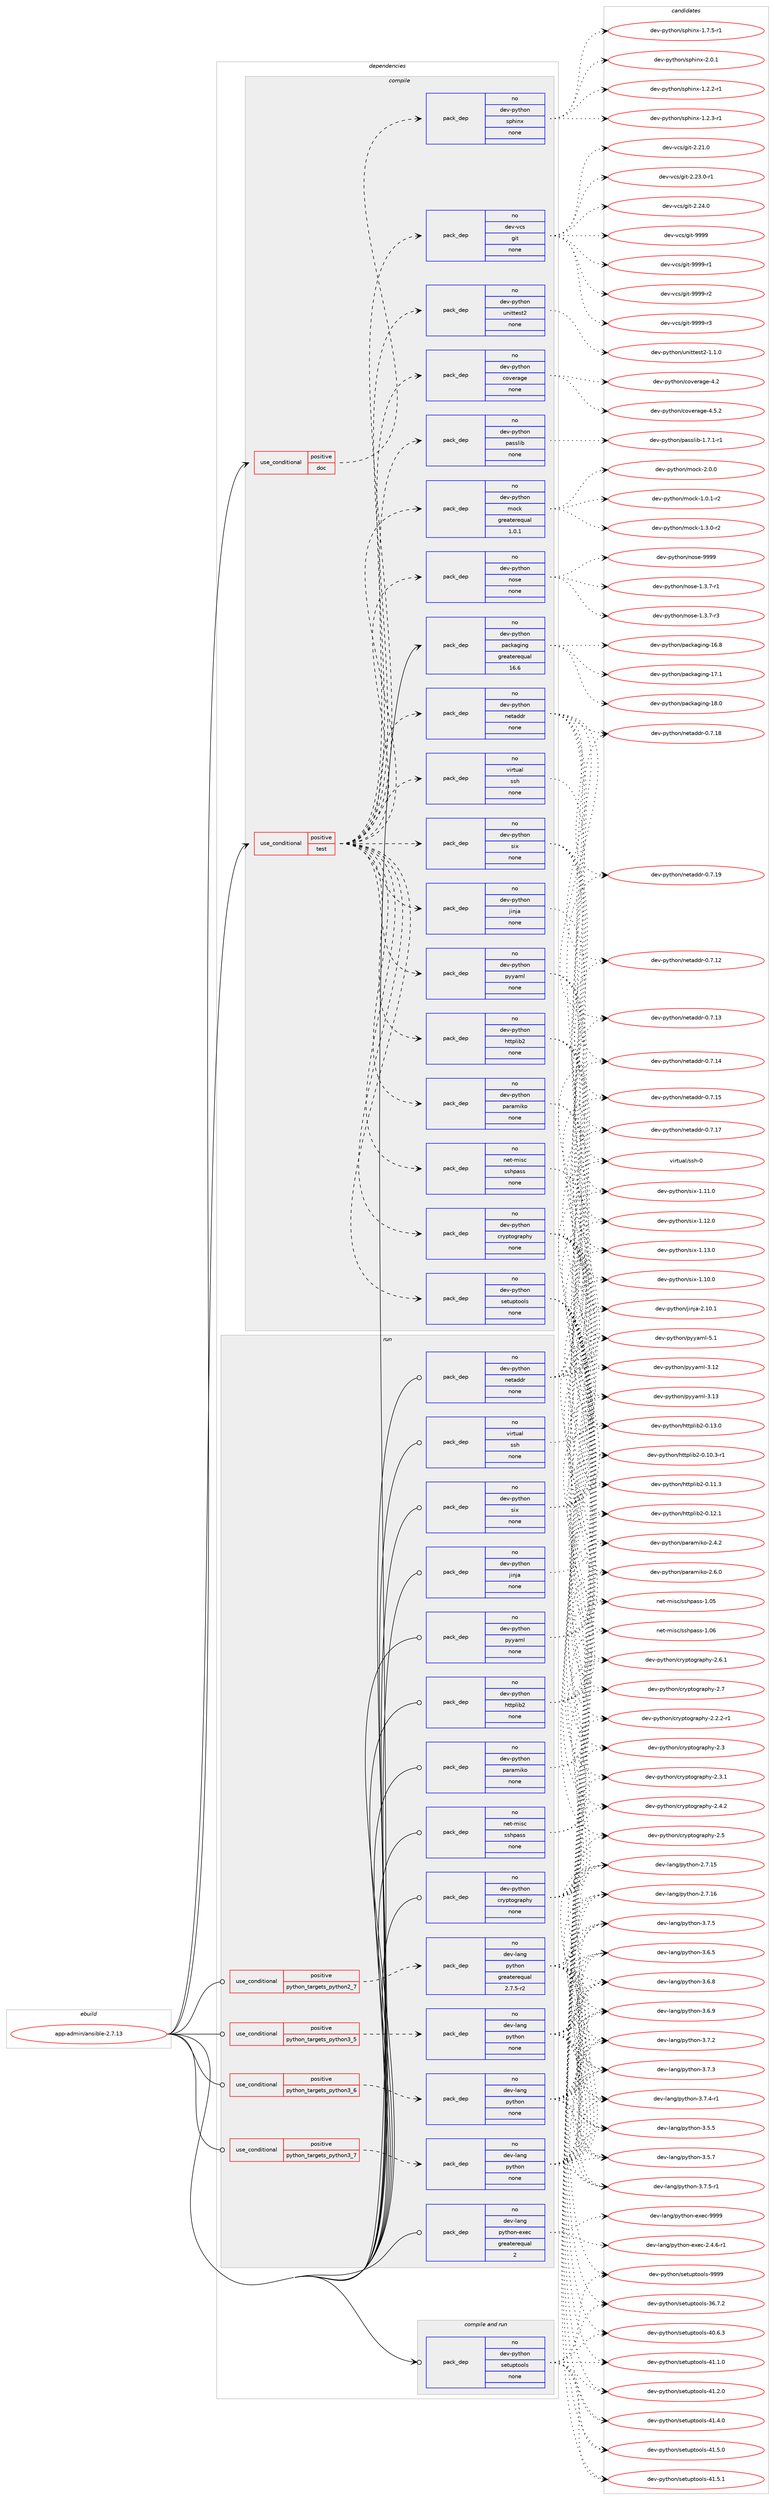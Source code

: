 digraph prolog {

# *************
# Graph options
# *************

newrank=true;
concentrate=true;
compound=true;
graph [rankdir=LR,fontname=Helvetica,fontsize=10,ranksep=1.5];#, ranksep=2.5, nodesep=0.2];
edge  [arrowhead=vee];
node  [fontname=Helvetica,fontsize=10];

# **********
# The ebuild
# **********

subgraph cluster_leftcol {
color=gray;
rank=same;
label=<<i>ebuild</i>>;
id [label="app-admin/ansible-2.7.13", color=red, width=4, href="../app-admin/ansible-2.7.13.svg"];
}

# ****************
# The dependencies
# ****************

subgraph cluster_midcol {
color=gray;
label=<<i>dependencies</i>>;
subgraph cluster_compile {
fillcolor="#eeeeee";
style=filled;
label=<<i>compile</i>>;
subgraph cond110645 {
dependency465173 [label=<<TABLE BORDER="0" CELLBORDER="1" CELLSPACING="0" CELLPADDING="4"><TR><TD ROWSPAN="3" CELLPADDING="10">use_conditional</TD></TR><TR><TD>positive</TD></TR><TR><TD>doc</TD></TR></TABLE>>, shape=none, color=red];
subgraph pack346070 {
dependency465174 [label=<<TABLE BORDER="0" CELLBORDER="1" CELLSPACING="0" CELLPADDING="4" WIDTH="220"><TR><TD ROWSPAN="6" CELLPADDING="30">pack_dep</TD></TR><TR><TD WIDTH="110">no</TD></TR><TR><TD>dev-python</TD></TR><TR><TD>sphinx</TD></TR><TR><TD>none</TD></TR><TR><TD></TD></TR></TABLE>>, shape=none, color=blue];
}
dependency465173:e -> dependency465174:w [weight=20,style="dashed",arrowhead="vee"];
}
id:e -> dependency465173:w [weight=20,style="solid",arrowhead="vee"];
subgraph cond110646 {
dependency465175 [label=<<TABLE BORDER="0" CELLBORDER="1" CELLSPACING="0" CELLPADDING="4"><TR><TD ROWSPAN="3" CELLPADDING="10">use_conditional</TD></TR><TR><TD>positive</TD></TR><TR><TD>test</TD></TR></TABLE>>, shape=none, color=red];
subgraph pack346071 {
dependency465176 [label=<<TABLE BORDER="0" CELLBORDER="1" CELLSPACING="0" CELLPADDING="4" WIDTH="220"><TR><TD ROWSPAN="6" CELLPADDING="30">pack_dep</TD></TR><TR><TD WIDTH="110">no</TD></TR><TR><TD>dev-python</TD></TR><TR><TD>paramiko</TD></TR><TR><TD>none</TD></TR><TR><TD></TD></TR></TABLE>>, shape=none, color=blue];
}
dependency465175:e -> dependency465176:w [weight=20,style="dashed",arrowhead="vee"];
subgraph pack346072 {
dependency465177 [label=<<TABLE BORDER="0" CELLBORDER="1" CELLSPACING="0" CELLPADDING="4" WIDTH="220"><TR><TD ROWSPAN="6" CELLPADDING="30">pack_dep</TD></TR><TR><TD WIDTH="110">no</TD></TR><TR><TD>dev-python</TD></TR><TR><TD>jinja</TD></TR><TR><TD>none</TD></TR><TR><TD></TD></TR></TABLE>>, shape=none, color=blue];
}
dependency465175:e -> dependency465177:w [weight=20,style="dashed",arrowhead="vee"];
subgraph pack346073 {
dependency465178 [label=<<TABLE BORDER="0" CELLBORDER="1" CELLSPACING="0" CELLPADDING="4" WIDTH="220"><TR><TD ROWSPAN="6" CELLPADDING="30">pack_dep</TD></TR><TR><TD WIDTH="110">no</TD></TR><TR><TD>dev-python</TD></TR><TR><TD>pyyaml</TD></TR><TR><TD>none</TD></TR><TR><TD></TD></TR></TABLE>>, shape=none, color=blue];
}
dependency465175:e -> dependency465178:w [weight=20,style="dashed",arrowhead="vee"];
subgraph pack346074 {
dependency465179 [label=<<TABLE BORDER="0" CELLBORDER="1" CELLSPACING="0" CELLPADDING="4" WIDTH="220"><TR><TD ROWSPAN="6" CELLPADDING="30">pack_dep</TD></TR><TR><TD WIDTH="110">no</TD></TR><TR><TD>dev-python</TD></TR><TR><TD>setuptools</TD></TR><TR><TD>none</TD></TR><TR><TD></TD></TR></TABLE>>, shape=none, color=blue];
}
dependency465175:e -> dependency465179:w [weight=20,style="dashed",arrowhead="vee"];
subgraph pack346075 {
dependency465180 [label=<<TABLE BORDER="0" CELLBORDER="1" CELLSPACING="0" CELLPADDING="4" WIDTH="220"><TR><TD ROWSPAN="6" CELLPADDING="30">pack_dep</TD></TR><TR><TD WIDTH="110">no</TD></TR><TR><TD>dev-python</TD></TR><TR><TD>cryptography</TD></TR><TR><TD>none</TD></TR><TR><TD></TD></TR></TABLE>>, shape=none, color=blue];
}
dependency465175:e -> dependency465180:w [weight=20,style="dashed",arrowhead="vee"];
subgraph pack346076 {
dependency465181 [label=<<TABLE BORDER="0" CELLBORDER="1" CELLSPACING="0" CELLPADDING="4" WIDTH="220"><TR><TD ROWSPAN="6" CELLPADDING="30">pack_dep</TD></TR><TR><TD WIDTH="110">no</TD></TR><TR><TD>dev-python</TD></TR><TR><TD>httplib2</TD></TR><TR><TD>none</TD></TR><TR><TD></TD></TR></TABLE>>, shape=none, color=blue];
}
dependency465175:e -> dependency465181:w [weight=20,style="dashed",arrowhead="vee"];
subgraph pack346077 {
dependency465182 [label=<<TABLE BORDER="0" CELLBORDER="1" CELLSPACING="0" CELLPADDING="4" WIDTH="220"><TR><TD ROWSPAN="6" CELLPADDING="30">pack_dep</TD></TR><TR><TD WIDTH="110">no</TD></TR><TR><TD>dev-python</TD></TR><TR><TD>six</TD></TR><TR><TD>none</TD></TR><TR><TD></TD></TR></TABLE>>, shape=none, color=blue];
}
dependency465175:e -> dependency465182:w [weight=20,style="dashed",arrowhead="vee"];
subgraph pack346078 {
dependency465183 [label=<<TABLE BORDER="0" CELLBORDER="1" CELLSPACING="0" CELLPADDING="4" WIDTH="220"><TR><TD ROWSPAN="6" CELLPADDING="30">pack_dep</TD></TR><TR><TD WIDTH="110">no</TD></TR><TR><TD>dev-python</TD></TR><TR><TD>netaddr</TD></TR><TR><TD>none</TD></TR><TR><TD></TD></TR></TABLE>>, shape=none, color=blue];
}
dependency465175:e -> dependency465183:w [weight=20,style="dashed",arrowhead="vee"];
subgraph pack346079 {
dependency465184 [label=<<TABLE BORDER="0" CELLBORDER="1" CELLSPACING="0" CELLPADDING="4" WIDTH="220"><TR><TD ROWSPAN="6" CELLPADDING="30">pack_dep</TD></TR><TR><TD WIDTH="110">no</TD></TR><TR><TD>net-misc</TD></TR><TR><TD>sshpass</TD></TR><TR><TD>none</TD></TR><TR><TD></TD></TR></TABLE>>, shape=none, color=blue];
}
dependency465175:e -> dependency465184:w [weight=20,style="dashed",arrowhead="vee"];
subgraph pack346080 {
dependency465185 [label=<<TABLE BORDER="0" CELLBORDER="1" CELLSPACING="0" CELLPADDING="4" WIDTH="220"><TR><TD ROWSPAN="6" CELLPADDING="30">pack_dep</TD></TR><TR><TD WIDTH="110">no</TD></TR><TR><TD>virtual</TD></TR><TR><TD>ssh</TD></TR><TR><TD>none</TD></TR><TR><TD></TD></TR></TABLE>>, shape=none, color=blue];
}
dependency465175:e -> dependency465185:w [weight=20,style="dashed",arrowhead="vee"];
subgraph pack346081 {
dependency465186 [label=<<TABLE BORDER="0" CELLBORDER="1" CELLSPACING="0" CELLPADDING="4" WIDTH="220"><TR><TD ROWSPAN="6" CELLPADDING="30">pack_dep</TD></TR><TR><TD WIDTH="110">no</TD></TR><TR><TD>dev-python</TD></TR><TR><TD>nose</TD></TR><TR><TD>none</TD></TR><TR><TD></TD></TR></TABLE>>, shape=none, color=blue];
}
dependency465175:e -> dependency465186:w [weight=20,style="dashed",arrowhead="vee"];
subgraph pack346082 {
dependency465187 [label=<<TABLE BORDER="0" CELLBORDER="1" CELLSPACING="0" CELLPADDING="4" WIDTH="220"><TR><TD ROWSPAN="6" CELLPADDING="30">pack_dep</TD></TR><TR><TD WIDTH="110">no</TD></TR><TR><TD>dev-python</TD></TR><TR><TD>mock</TD></TR><TR><TD>greaterequal</TD></TR><TR><TD>1.0.1</TD></TR></TABLE>>, shape=none, color=blue];
}
dependency465175:e -> dependency465187:w [weight=20,style="dashed",arrowhead="vee"];
subgraph pack346083 {
dependency465188 [label=<<TABLE BORDER="0" CELLBORDER="1" CELLSPACING="0" CELLPADDING="4" WIDTH="220"><TR><TD ROWSPAN="6" CELLPADDING="30">pack_dep</TD></TR><TR><TD WIDTH="110">no</TD></TR><TR><TD>dev-python</TD></TR><TR><TD>passlib</TD></TR><TR><TD>none</TD></TR><TR><TD></TD></TR></TABLE>>, shape=none, color=blue];
}
dependency465175:e -> dependency465188:w [weight=20,style="dashed",arrowhead="vee"];
subgraph pack346084 {
dependency465189 [label=<<TABLE BORDER="0" CELLBORDER="1" CELLSPACING="0" CELLPADDING="4" WIDTH="220"><TR><TD ROWSPAN="6" CELLPADDING="30">pack_dep</TD></TR><TR><TD WIDTH="110">no</TD></TR><TR><TD>dev-python</TD></TR><TR><TD>coverage</TD></TR><TR><TD>none</TD></TR><TR><TD></TD></TR></TABLE>>, shape=none, color=blue];
}
dependency465175:e -> dependency465189:w [weight=20,style="dashed",arrowhead="vee"];
subgraph pack346085 {
dependency465190 [label=<<TABLE BORDER="0" CELLBORDER="1" CELLSPACING="0" CELLPADDING="4" WIDTH="220"><TR><TD ROWSPAN="6" CELLPADDING="30">pack_dep</TD></TR><TR><TD WIDTH="110">no</TD></TR><TR><TD>dev-python</TD></TR><TR><TD>unittest2</TD></TR><TR><TD>none</TD></TR><TR><TD></TD></TR></TABLE>>, shape=none, color=blue];
}
dependency465175:e -> dependency465190:w [weight=20,style="dashed",arrowhead="vee"];
subgraph pack346086 {
dependency465191 [label=<<TABLE BORDER="0" CELLBORDER="1" CELLSPACING="0" CELLPADDING="4" WIDTH="220"><TR><TD ROWSPAN="6" CELLPADDING="30">pack_dep</TD></TR><TR><TD WIDTH="110">no</TD></TR><TR><TD>dev-vcs</TD></TR><TR><TD>git</TD></TR><TR><TD>none</TD></TR><TR><TD></TD></TR></TABLE>>, shape=none, color=blue];
}
dependency465175:e -> dependency465191:w [weight=20,style="dashed",arrowhead="vee"];
}
id:e -> dependency465175:w [weight=20,style="solid",arrowhead="vee"];
subgraph pack346087 {
dependency465192 [label=<<TABLE BORDER="0" CELLBORDER="1" CELLSPACING="0" CELLPADDING="4" WIDTH="220"><TR><TD ROWSPAN="6" CELLPADDING="30">pack_dep</TD></TR><TR><TD WIDTH="110">no</TD></TR><TR><TD>dev-python</TD></TR><TR><TD>packaging</TD></TR><TR><TD>greaterequal</TD></TR><TR><TD>16.6</TD></TR></TABLE>>, shape=none, color=blue];
}
id:e -> dependency465192:w [weight=20,style="solid",arrowhead="vee"];
}
subgraph cluster_compileandrun {
fillcolor="#eeeeee";
style=filled;
label=<<i>compile and run</i>>;
subgraph pack346088 {
dependency465193 [label=<<TABLE BORDER="0" CELLBORDER="1" CELLSPACING="0" CELLPADDING="4" WIDTH="220"><TR><TD ROWSPAN="6" CELLPADDING="30">pack_dep</TD></TR><TR><TD WIDTH="110">no</TD></TR><TR><TD>dev-python</TD></TR><TR><TD>setuptools</TD></TR><TR><TD>none</TD></TR><TR><TD></TD></TR></TABLE>>, shape=none, color=blue];
}
id:e -> dependency465193:w [weight=20,style="solid",arrowhead="odotvee"];
}
subgraph cluster_run {
fillcolor="#eeeeee";
style=filled;
label=<<i>run</i>>;
subgraph cond110647 {
dependency465194 [label=<<TABLE BORDER="0" CELLBORDER="1" CELLSPACING="0" CELLPADDING="4"><TR><TD ROWSPAN="3" CELLPADDING="10">use_conditional</TD></TR><TR><TD>positive</TD></TR><TR><TD>python_targets_python2_7</TD></TR></TABLE>>, shape=none, color=red];
subgraph pack346089 {
dependency465195 [label=<<TABLE BORDER="0" CELLBORDER="1" CELLSPACING="0" CELLPADDING="4" WIDTH="220"><TR><TD ROWSPAN="6" CELLPADDING="30">pack_dep</TD></TR><TR><TD WIDTH="110">no</TD></TR><TR><TD>dev-lang</TD></TR><TR><TD>python</TD></TR><TR><TD>greaterequal</TD></TR><TR><TD>2.7.5-r2</TD></TR></TABLE>>, shape=none, color=blue];
}
dependency465194:e -> dependency465195:w [weight=20,style="dashed",arrowhead="vee"];
}
id:e -> dependency465194:w [weight=20,style="solid",arrowhead="odot"];
subgraph cond110648 {
dependency465196 [label=<<TABLE BORDER="0" CELLBORDER="1" CELLSPACING="0" CELLPADDING="4"><TR><TD ROWSPAN="3" CELLPADDING="10">use_conditional</TD></TR><TR><TD>positive</TD></TR><TR><TD>python_targets_python3_5</TD></TR></TABLE>>, shape=none, color=red];
subgraph pack346090 {
dependency465197 [label=<<TABLE BORDER="0" CELLBORDER="1" CELLSPACING="0" CELLPADDING="4" WIDTH="220"><TR><TD ROWSPAN="6" CELLPADDING="30">pack_dep</TD></TR><TR><TD WIDTH="110">no</TD></TR><TR><TD>dev-lang</TD></TR><TR><TD>python</TD></TR><TR><TD>none</TD></TR><TR><TD></TD></TR></TABLE>>, shape=none, color=blue];
}
dependency465196:e -> dependency465197:w [weight=20,style="dashed",arrowhead="vee"];
}
id:e -> dependency465196:w [weight=20,style="solid",arrowhead="odot"];
subgraph cond110649 {
dependency465198 [label=<<TABLE BORDER="0" CELLBORDER="1" CELLSPACING="0" CELLPADDING="4"><TR><TD ROWSPAN="3" CELLPADDING="10">use_conditional</TD></TR><TR><TD>positive</TD></TR><TR><TD>python_targets_python3_6</TD></TR></TABLE>>, shape=none, color=red];
subgraph pack346091 {
dependency465199 [label=<<TABLE BORDER="0" CELLBORDER="1" CELLSPACING="0" CELLPADDING="4" WIDTH="220"><TR><TD ROWSPAN="6" CELLPADDING="30">pack_dep</TD></TR><TR><TD WIDTH="110">no</TD></TR><TR><TD>dev-lang</TD></TR><TR><TD>python</TD></TR><TR><TD>none</TD></TR><TR><TD></TD></TR></TABLE>>, shape=none, color=blue];
}
dependency465198:e -> dependency465199:w [weight=20,style="dashed",arrowhead="vee"];
}
id:e -> dependency465198:w [weight=20,style="solid",arrowhead="odot"];
subgraph cond110650 {
dependency465200 [label=<<TABLE BORDER="0" CELLBORDER="1" CELLSPACING="0" CELLPADDING="4"><TR><TD ROWSPAN="3" CELLPADDING="10">use_conditional</TD></TR><TR><TD>positive</TD></TR><TR><TD>python_targets_python3_7</TD></TR></TABLE>>, shape=none, color=red];
subgraph pack346092 {
dependency465201 [label=<<TABLE BORDER="0" CELLBORDER="1" CELLSPACING="0" CELLPADDING="4" WIDTH="220"><TR><TD ROWSPAN="6" CELLPADDING="30">pack_dep</TD></TR><TR><TD WIDTH="110">no</TD></TR><TR><TD>dev-lang</TD></TR><TR><TD>python</TD></TR><TR><TD>none</TD></TR><TR><TD></TD></TR></TABLE>>, shape=none, color=blue];
}
dependency465200:e -> dependency465201:w [weight=20,style="dashed",arrowhead="vee"];
}
id:e -> dependency465200:w [weight=20,style="solid",arrowhead="odot"];
subgraph pack346093 {
dependency465202 [label=<<TABLE BORDER="0" CELLBORDER="1" CELLSPACING="0" CELLPADDING="4" WIDTH="220"><TR><TD ROWSPAN="6" CELLPADDING="30">pack_dep</TD></TR><TR><TD WIDTH="110">no</TD></TR><TR><TD>dev-lang</TD></TR><TR><TD>python-exec</TD></TR><TR><TD>greaterequal</TD></TR><TR><TD>2</TD></TR></TABLE>>, shape=none, color=blue];
}
id:e -> dependency465202:w [weight=20,style="solid",arrowhead="odot"];
subgraph pack346094 {
dependency465203 [label=<<TABLE BORDER="0" CELLBORDER="1" CELLSPACING="0" CELLPADDING="4" WIDTH="220"><TR><TD ROWSPAN="6" CELLPADDING="30">pack_dep</TD></TR><TR><TD WIDTH="110">no</TD></TR><TR><TD>dev-python</TD></TR><TR><TD>cryptography</TD></TR><TR><TD>none</TD></TR><TR><TD></TD></TR></TABLE>>, shape=none, color=blue];
}
id:e -> dependency465203:w [weight=20,style="solid",arrowhead="odot"];
subgraph pack346095 {
dependency465204 [label=<<TABLE BORDER="0" CELLBORDER="1" CELLSPACING="0" CELLPADDING="4" WIDTH="220"><TR><TD ROWSPAN="6" CELLPADDING="30">pack_dep</TD></TR><TR><TD WIDTH="110">no</TD></TR><TR><TD>dev-python</TD></TR><TR><TD>httplib2</TD></TR><TR><TD>none</TD></TR><TR><TD></TD></TR></TABLE>>, shape=none, color=blue];
}
id:e -> dependency465204:w [weight=20,style="solid",arrowhead="odot"];
subgraph pack346096 {
dependency465205 [label=<<TABLE BORDER="0" CELLBORDER="1" CELLSPACING="0" CELLPADDING="4" WIDTH="220"><TR><TD ROWSPAN="6" CELLPADDING="30">pack_dep</TD></TR><TR><TD WIDTH="110">no</TD></TR><TR><TD>dev-python</TD></TR><TR><TD>jinja</TD></TR><TR><TD>none</TD></TR><TR><TD></TD></TR></TABLE>>, shape=none, color=blue];
}
id:e -> dependency465205:w [weight=20,style="solid",arrowhead="odot"];
subgraph pack346097 {
dependency465206 [label=<<TABLE BORDER="0" CELLBORDER="1" CELLSPACING="0" CELLPADDING="4" WIDTH="220"><TR><TD ROWSPAN="6" CELLPADDING="30">pack_dep</TD></TR><TR><TD WIDTH="110">no</TD></TR><TR><TD>dev-python</TD></TR><TR><TD>netaddr</TD></TR><TR><TD>none</TD></TR><TR><TD></TD></TR></TABLE>>, shape=none, color=blue];
}
id:e -> dependency465206:w [weight=20,style="solid",arrowhead="odot"];
subgraph pack346098 {
dependency465207 [label=<<TABLE BORDER="0" CELLBORDER="1" CELLSPACING="0" CELLPADDING="4" WIDTH="220"><TR><TD ROWSPAN="6" CELLPADDING="30">pack_dep</TD></TR><TR><TD WIDTH="110">no</TD></TR><TR><TD>dev-python</TD></TR><TR><TD>paramiko</TD></TR><TR><TD>none</TD></TR><TR><TD></TD></TR></TABLE>>, shape=none, color=blue];
}
id:e -> dependency465207:w [weight=20,style="solid",arrowhead="odot"];
subgraph pack346099 {
dependency465208 [label=<<TABLE BORDER="0" CELLBORDER="1" CELLSPACING="0" CELLPADDING="4" WIDTH="220"><TR><TD ROWSPAN="6" CELLPADDING="30">pack_dep</TD></TR><TR><TD WIDTH="110">no</TD></TR><TR><TD>dev-python</TD></TR><TR><TD>pyyaml</TD></TR><TR><TD>none</TD></TR><TR><TD></TD></TR></TABLE>>, shape=none, color=blue];
}
id:e -> dependency465208:w [weight=20,style="solid",arrowhead="odot"];
subgraph pack346100 {
dependency465209 [label=<<TABLE BORDER="0" CELLBORDER="1" CELLSPACING="0" CELLPADDING="4" WIDTH="220"><TR><TD ROWSPAN="6" CELLPADDING="30">pack_dep</TD></TR><TR><TD WIDTH="110">no</TD></TR><TR><TD>dev-python</TD></TR><TR><TD>six</TD></TR><TR><TD>none</TD></TR><TR><TD></TD></TR></TABLE>>, shape=none, color=blue];
}
id:e -> dependency465209:w [weight=20,style="solid",arrowhead="odot"];
subgraph pack346101 {
dependency465210 [label=<<TABLE BORDER="0" CELLBORDER="1" CELLSPACING="0" CELLPADDING="4" WIDTH="220"><TR><TD ROWSPAN="6" CELLPADDING="30">pack_dep</TD></TR><TR><TD WIDTH="110">no</TD></TR><TR><TD>net-misc</TD></TR><TR><TD>sshpass</TD></TR><TR><TD>none</TD></TR><TR><TD></TD></TR></TABLE>>, shape=none, color=blue];
}
id:e -> dependency465210:w [weight=20,style="solid",arrowhead="odot"];
subgraph pack346102 {
dependency465211 [label=<<TABLE BORDER="0" CELLBORDER="1" CELLSPACING="0" CELLPADDING="4" WIDTH="220"><TR><TD ROWSPAN="6" CELLPADDING="30">pack_dep</TD></TR><TR><TD WIDTH="110">no</TD></TR><TR><TD>virtual</TD></TR><TR><TD>ssh</TD></TR><TR><TD>none</TD></TR><TR><TD></TD></TR></TABLE>>, shape=none, color=blue];
}
id:e -> dependency465211:w [weight=20,style="solid",arrowhead="odot"];
}
}

# **************
# The candidates
# **************

subgraph cluster_choices {
rank=same;
color=gray;
label=<<i>candidates</i>>;

subgraph choice346070 {
color=black;
nodesep=1;
choice10010111845112121116104111110471151121041051101204549465046504511449 [label="dev-python/sphinx-1.2.2-r1", color=red, width=4,href="../dev-python/sphinx-1.2.2-r1.svg"];
choice10010111845112121116104111110471151121041051101204549465046514511449 [label="dev-python/sphinx-1.2.3-r1", color=red, width=4,href="../dev-python/sphinx-1.2.3-r1.svg"];
choice10010111845112121116104111110471151121041051101204549465546534511449 [label="dev-python/sphinx-1.7.5-r1", color=red, width=4,href="../dev-python/sphinx-1.7.5-r1.svg"];
choice1001011184511212111610411111047115112104105110120455046484649 [label="dev-python/sphinx-2.0.1", color=red, width=4,href="../dev-python/sphinx-2.0.1.svg"];
dependency465174:e -> choice10010111845112121116104111110471151121041051101204549465046504511449:w [style=dotted,weight="100"];
dependency465174:e -> choice10010111845112121116104111110471151121041051101204549465046514511449:w [style=dotted,weight="100"];
dependency465174:e -> choice10010111845112121116104111110471151121041051101204549465546534511449:w [style=dotted,weight="100"];
dependency465174:e -> choice1001011184511212111610411111047115112104105110120455046484649:w [style=dotted,weight="100"];
}
subgraph choice346071 {
color=black;
nodesep=1;
choice10010111845112121116104111110471129711497109105107111455046524650 [label="dev-python/paramiko-2.4.2", color=red, width=4,href="../dev-python/paramiko-2.4.2.svg"];
choice10010111845112121116104111110471129711497109105107111455046544648 [label="dev-python/paramiko-2.6.0", color=red, width=4,href="../dev-python/paramiko-2.6.0.svg"];
dependency465176:e -> choice10010111845112121116104111110471129711497109105107111455046524650:w [style=dotted,weight="100"];
dependency465176:e -> choice10010111845112121116104111110471129711497109105107111455046544648:w [style=dotted,weight="100"];
}
subgraph choice346072 {
color=black;
nodesep=1;
choice10010111845112121116104111110471061051101069745504649484649 [label="dev-python/jinja-2.10.1", color=red, width=4,href="../dev-python/jinja-2.10.1.svg"];
dependency465177:e -> choice10010111845112121116104111110471061051101069745504649484649:w [style=dotted,weight="100"];
}
subgraph choice346073 {
color=black;
nodesep=1;
choice1001011184511212111610411111047112121121971091084551464950 [label="dev-python/pyyaml-3.12", color=red, width=4,href="../dev-python/pyyaml-3.12.svg"];
choice1001011184511212111610411111047112121121971091084551464951 [label="dev-python/pyyaml-3.13", color=red, width=4,href="../dev-python/pyyaml-3.13.svg"];
choice10010111845112121116104111110471121211219710910845534649 [label="dev-python/pyyaml-5.1", color=red, width=4,href="../dev-python/pyyaml-5.1.svg"];
dependency465178:e -> choice1001011184511212111610411111047112121121971091084551464950:w [style=dotted,weight="100"];
dependency465178:e -> choice1001011184511212111610411111047112121121971091084551464951:w [style=dotted,weight="100"];
dependency465178:e -> choice10010111845112121116104111110471121211219710910845534649:w [style=dotted,weight="100"];
}
subgraph choice346074 {
color=black;
nodesep=1;
choice100101118451121211161041111104711510111611711211611111110811545515446554650 [label="dev-python/setuptools-36.7.2", color=red, width=4,href="../dev-python/setuptools-36.7.2.svg"];
choice100101118451121211161041111104711510111611711211611111110811545524846544651 [label="dev-python/setuptools-40.6.3", color=red, width=4,href="../dev-python/setuptools-40.6.3.svg"];
choice100101118451121211161041111104711510111611711211611111110811545524946494648 [label="dev-python/setuptools-41.1.0", color=red, width=4,href="../dev-python/setuptools-41.1.0.svg"];
choice100101118451121211161041111104711510111611711211611111110811545524946504648 [label="dev-python/setuptools-41.2.0", color=red, width=4,href="../dev-python/setuptools-41.2.0.svg"];
choice100101118451121211161041111104711510111611711211611111110811545524946524648 [label="dev-python/setuptools-41.4.0", color=red, width=4,href="../dev-python/setuptools-41.4.0.svg"];
choice100101118451121211161041111104711510111611711211611111110811545524946534648 [label="dev-python/setuptools-41.5.0", color=red, width=4,href="../dev-python/setuptools-41.5.0.svg"];
choice100101118451121211161041111104711510111611711211611111110811545524946534649 [label="dev-python/setuptools-41.5.1", color=red, width=4,href="../dev-python/setuptools-41.5.1.svg"];
choice10010111845112121116104111110471151011161171121161111111081154557575757 [label="dev-python/setuptools-9999", color=red, width=4,href="../dev-python/setuptools-9999.svg"];
dependency465179:e -> choice100101118451121211161041111104711510111611711211611111110811545515446554650:w [style=dotted,weight="100"];
dependency465179:e -> choice100101118451121211161041111104711510111611711211611111110811545524846544651:w [style=dotted,weight="100"];
dependency465179:e -> choice100101118451121211161041111104711510111611711211611111110811545524946494648:w [style=dotted,weight="100"];
dependency465179:e -> choice100101118451121211161041111104711510111611711211611111110811545524946504648:w [style=dotted,weight="100"];
dependency465179:e -> choice100101118451121211161041111104711510111611711211611111110811545524946524648:w [style=dotted,weight="100"];
dependency465179:e -> choice100101118451121211161041111104711510111611711211611111110811545524946534648:w [style=dotted,weight="100"];
dependency465179:e -> choice100101118451121211161041111104711510111611711211611111110811545524946534649:w [style=dotted,weight="100"];
dependency465179:e -> choice10010111845112121116104111110471151011161171121161111111081154557575757:w [style=dotted,weight="100"];
}
subgraph choice346075 {
color=black;
nodesep=1;
choice100101118451121211161041111104799114121112116111103114971121041214550465046504511449 [label="dev-python/cryptography-2.2.2-r1", color=red, width=4,href="../dev-python/cryptography-2.2.2-r1.svg"];
choice1001011184511212111610411111047991141211121161111031149711210412145504651 [label="dev-python/cryptography-2.3", color=red, width=4,href="../dev-python/cryptography-2.3.svg"];
choice10010111845112121116104111110479911412111211611110311497112104121455046514649 [label="dev-python/cryptography-2.3.1", color=red, width=4,href="../dev-python/cryptography-2.3.1.svg"];
choice10010111845112121116104111110479911412111211611110311497112104121455046524650 [label="dev-python/cryptography-2.4.2", color=red, width=4,href="../dev-python/cryptography-2.4.2.svg"];
choice1001011184511212111610411111047991141211121161111031149711210412145504653 [label="dev-python/cryptography-2.5", color=red, width=4,href="../dev-python/cryptography-2.5.svg"];
choice10010111845112121116104111110479911412111211611110311497112104121455046544649 [label="dev-python/cryptography-2.6.1", color=red, width=4,href="../dev-python/cryptography-2.6.1.svg"];
choice1001011184511212111610411111047991141211121161111031149711210412145504655 [label="dev-python/cryptography-2.7", color=red, width=4,href="../dev-python/cryptography-2.7.svg"];
dependency465180:e -> choice100101118451121211161041111104799114121112116111103114971121041214550465046504511449:w [style=dotted,weight="100"];
dependency465180:e -> choice1001011184511212111610411111047991141211121161111031149711210412145504651:w [style=dotted,weight="100"];
dependency465180:e -> choice10010111845112121116104111110479911412111211611110311497112104121455046514649:w [style=dotted,weight="100"];
dependency465180:e -> choice10010111845112121116104111110479911412111211611110311497112104121455046524650:w [style=dotted,weight="100"];
dependency465180:e -> choice1001011184511212111610411111047991141211121161111031149711210412145504653:w [style=dotted,weight="100"];
dependency465180:e -> choice10010111845112121116104111110479911412111211611110311497112104121455046544649:w [style=dotted,weight="100"];
dependency465180:e -> choice1001011184511212111610411111047991141211121161111031149711210412145504655:w [style=dotted,weight="100"];
}
subgraph choice346076 {
color=black;
nodesep=1;
choice10010111845112121116104111110471041161161121081059850454846494846514511449 [label="dev-python/httplib2-0.10.3-r1", color=red, width=4,href="../dev-python/httplib2-0.10.3-r1.svg"];
choice1001011184511212111610411111047104116116112108105985045484649494651 [label="dev-python/httplib2-0.11.3", color=red, width=4,href="../dev-python/httplib2-0.11.3.svg"];
choice1001011184511212111610411111047104116116112108105985045484649504649 [label="dev-python/httplib2-0.12.1", color=red, width=4,href="../dev-python/httplib2-0.12.1.svg"];
choice1001011184511212111610411111047104116116112108105985045484649514648 [label="dev-python/httplib2-0.13.0", color=red, width=4,href="../dev-python/httplib2-0.13.0.svg"];
dependency465181:e -> choice10010111845112121116104111110471041161161121081059850454846494846514511449:w [style=dotted,weight="100"];
dependency465181:e -> choice1001011184511212111610411111047104116116112108105985045484649494651:w [style=dotted,weight="100"];
dependency465181:e -> choice1001011184511212111610411111047104116116112108105985045484649504649:w [style=dotted,weight="100"];
dependency465181:e -> choice1001011184511212111610411111047104116116112108105985045484649514648:w [style=dotted,weight="100"];
}
subgraph choice346077 {
color=black;
nodesep=1;
choice100101118451121211161041111104711510512045494649484648 [label="dev-python/six-1.10.0", color=red, width=4,href="../dev-python/six-1.10.0.svg"];
choice100101118451121211161041111104711510512045494649494648 [label="dev-python/six-1.11.0", color=red, width=4,href="../dev-python/six-1.11.0.svg"];
choice100101118451121211161041111104711510512045494649504648 [label="dev-python/six-1.12.0", color=red, width=4,href="../dev-python/six-1.12.0.svg"];
choice100101118451121211161041111104711510512045494649514648 [label="dev-python/six-1.13.0", color=red, width=4,href="../dev-python/six-1.13.0.svg"];
dependency465182:e -> choice100101118451121211161041111104711510512045494649484648:w [style=dotted,weight="100"];
dependency465182:e -> choice100101118451121211161041111104711510512045494649494648:w [style=dotted,weight="100"];
dependency465182:e -> choice100101118451121211161041111104711510512045494649504648:w [style=dotted,weight="100"];
dependency465182:e -> choice100101118451121211161041111104711510512045494649514648:w [style=dotted,weight="100"];
}
subgraph choice346078 {
color=black;
nodesep=1;
choice10010111845112121116104111110471101011169710010011445484655464950 [label="dev-python/netaddr-0.7.12", color=red, width=4,href="../dev-python/netaddr-0.7.12.svg"];
choice10010111845112121116104111110471101011169710010011445484655464951 [label="dev-python/netaddr-0.7.13", color=red, width=4,href="../dev-python/netaddr-0.7.13.svg"];
choice10010111845112121116104111110471101011169710010011445484655464952 [label="dev-python/netaddr-0.7.14", color=red, width=4,href="../dev-python/netaddr-0.7.14.svg"];
choice10010111845112121116104111110471101011169710010011445484655464953 [label="dev-python/netaddr-0.7.15", color=red, width=4,href="../dev-python/netaddr-0.7.15.svg"];
choice10010111845112121116104111110471101011169710010011445484655464955 [label="dev-python/netaddr-0.7.17", color=red, width=4,href="../dev-python/netaddr-0.7.17.svg"];
choice10010111845112121116104111110471101011169710010011445484655464956 [label="dev-python/netaddr-0.7.18", color=red, width=4,href="../dev-python/netaddr-0.7.18.svg"];
choice10010111845112121116104111110471101011169710010011445484655464957 [label="dev-python/netaddr-0.7.19", color=red, width=4,href="../dev-python/netaddr-0.7.19.svg"];
dependency465183:e -> choice10010111845112121116104111110471101011169710010011445484655464950:w [style=dotted,weight="100"];
dependency465183:e -> choice10010111845112121116104111110471101011169710010011445484655464951:w [style=dotted,weight="100"];
dependency465183:e -> choice10010111845112121116104111110471101011169710010011445484655464952:w [style=dotted,weight="100"];
dependency465183:e -> choice10010111845112121116104111110471101011169710010011445484655464953:w [style=dotted,weight="100"];
dependency465183:e -> choice10010111845112121116104111110471101011169710010011445484655464955:w [style=dotted,weight="100"];
dependency465183:e -> choice10010111845112121116104111110471101011169710010011445484655464956:w [style=dotted,weight="100"];
dependency465183:e -> choice10010111845112121116104111110471101011169710010011445484655464957:w [style=dotted,weight="100"];
}
subgraph choice346079 {
color=black;
nodesep=1;
choice110101116451091051159947115115104112971151154549464853 [label="net-misc/sshpass-1.05", color=red, width=4,href="../net-misc/sshpass-1.05.svg"];
choice110101116451091051159947115115104112971151154549464854 [label="net-misc/sshpass-1.06", color=red, width=4,href="../net-misc/sshpass-1.06.svg"];
dependency465184:e -> choice110101116451091051159947115115104112971151154549464853:w [style=dotted,weight="100"];
dependency465184:e -> choice110101116451091051159947115115104112971151154549464854:w [style=dotted,weight="100"];
}
subgraph choice346080 {
color=black;
nodesep=1;
choice11810511411611797108471151151044548 [label="virtual/ssh-0", color=red, width=4,href="../virtual/ssh-0.svg"];
dependency465185:e -> choice11810511411611797108471151151044548:w [style=dotted,weight="100"];
}
subgraph choice346081 {
color=black;
nodesep=1;
choice10010111845112121116104111110471101111151014549465146554511449 [label="dev-python/nose-1.3.7-r1", color=red, width=4,href="../dev-python/nose-1.3.7-r1.svg"];
choice10010111845112121116104111110471101111151014549465146554511451 [label="dev-python/nose-1.3.7-r3", color=red, width=4,href="../dev-python/nose-1.3.7-r3.svg"];
choice10010111845112121116104111110471101111151014557575757 [label="dev-python/nose-9999", color=red, width=4,href="../dev-python/nose-9999.svg"];
dependency465186:e -> choice10010111845112121116104111110471101111151014549465146554511449:w [style=dotted,weight="100"];
dependency465186:e -> choice10010111845112121116104111110471101111151014549465146554511451:w [style=dotted,weight="100"];
dependency465186:e -> choice10010111845112121116104111110471101111151014557575757:w [style=dotted,weight="100"];
}
subgraph choice346082 {
color=black;
nodesep=1;
choice1001011184511212111610411111047109111991074549464846494511450 [label="dev-python/mock-1.0.1-r2", color=red, width=4,href="../dev-python/mock-1.0.1-r2.svg"];
choice1001011184511212111610411111047109111991074549465146484511450 [label="dev-python/mock-1.3.0-r2", color=red, width=4,href="../dev-python/mock-1.3.0-r2.svg"];
choice100101118451121211161041111104710911199107455046484648 [label="dev-python/mock-2.0.0", color=red, width=4,href="../dev-python/mock-2.0.0.svg"];
dependency465187:e -> choice1001011184511212111610411111047109111991074549464846494511450:w [style=dotted,weight="100"];
dependency465187:e -> choice1001011184511212111610411111047109111991074549465146484511450:w [style=dotted,weight="100"];
dependency465187:e -> choice100101118451121211161041111104710911199107455046484648:w [style=dotted,weight="100"];
}
subgraph choice346083 {
color=black;
nodesep=1;
choice100101118451121211161041111104711297115115108105984549465546494511449 [label="dev-python/passlib-1.7.1-r1", color=red, width=4,href="../dev-python/passlib-1.7.1-r1.svg"];
dependency465188:e -> choice100101118451121211161041111104711297115115108105984549465546494511449:w [style=dotted,weight="100"];
}
subgraph choice346084 {
color=black;
nodesep=1;
choice1001011184511212111610411111047991111181011149710310145524650 [label="dev-python/coverage-4.2", color=red, width=4,href="../dev-python/coverage-4.2.svg"];
choice10010111845112121116104111110479911111810111497103101455246534650 [label="dev-python/coverage-4.5.2", color=red, width=4,href="../dev-python/coverage-4.5.2.svg"];
dependency465189:e -> choice1001011184511212111610411111047991111181011149710310145524650:w [style=dotted,weight="100"];
dependency465189:e -> choice10010111845112121116104111110479911111810111497103101455246534650:w [style=dotted,weight="100"];
}
subgraph choice346085 {
color=black;
nodesep=1;
choice100101118451121211161041111104711711010511611610111511650454946494648 [label="dev-python/unittest2-1.1.0", color=red, width=4,href="../dev-python/unittest2-1.1.0.svg"];
dependency465190:e -> choice100101118451121211161041111104711711010511611610111511650454946494648:w [style=dotted,weight="100"];
}
subgraph choice346086 {
color=black;
nodesep=1;
choice10010111845118991154710310511645504650494648 [label="dev-vcs/git-2.21.0", color=red, width=4,href="../dev-vcs/git-2.21.0.svg"];
choice100101118451189911547103105116455046505146484511449 [label="dev-vcs/git-2.23.0-r1", color=red, width=4,href="../dev-vcs/git-2.23.0-r1.svg"];
choice10010111845118991154710310511645504650524648 [label="dev-vcs/git-2.24.0", color=red, width=4,href="../dev-vcs/git-2.24.0.svg"];
choice1001011184511899115471031051164557575757 [label="dev-vcs/git-9999", color=red, width=4,href="../dev-vcs/git-9999.svg"];
choice10010111845118991154710310511645575757574511449 [label="dev-vcs/git-9999-r1", color=red, width=4,href="../dev-vcs/git-9999-r1.svg"];
choice10010111845118991154710310511645575757574511450 [label="dev-vcs/git-9999-r2", color=red, width=4,href="../dev-vcs/git-9999-r2.svg"];
choice10010111845118991154710310511645575757574511451 [label="dev-vcs/git-9999-r3", color=red, width=4,href="../dev-vcs/git-9999-r3.svg"];
dependency465191:e -> choice10010111845118991154710310511645504650494648:w [style=dotted,weight="100"];
dependency465191:e -> choice100101118451189911547103105116455046505146484511449:w [style=dotted,weight="100"];
dependency465191:e -> choice10010111845118991154710310511645504650524648:w [style=dotted,weight="100"];
dependency465191:e -> choice1001011184511899115471031051164557575757:w [style=dotted,weight="100"];
dependency465191:e -> choice10010111845118991154710310511645575757574511449:w [style=dotted,weight="100"];
dependency465191:e -> choice10010111845118991154710310511645575757574511450:w [style=dotted,weight="100"];
dependency465191:e -> choice10010111845118991154710310511645575757574511451:w [style=dotted,weight="100"];
}
subgraph choice346087 {
color=black;
nodesep=1;
choice10010111845112121116104111110471129799107971031051101034549544656 [label="dev-python/packaging-16.8", color=red, width=4,href="../dev-python/packaging-16.8.svg"];
choice10010111845112121116104111110471129799107971031051101034549554649 [label="dev-python/packaging-17.1", color=red, width=4,href="../dev-python/packaging-17.1.svg"];
choice10010111845112121116104111110471129799107971031051101034549564648 [label="dev-python/packaging-18.0", color=red, width=4,href="../dev-python/packaging-18.0.svg"];
dependency465192:e -> choice10010111845112121116104111110471129799107971031051101034549544656:w [style=dotted,weight="100"];
dependency465192:e -> choice10010111845112121116104111110471129799107971031051101034549554649:w [style=dotted,weight="100"];
dependency465192:e -> choice10010111845112121116104111110471129799107971031051101034549564648:w [style=dotted,weight="100"];
}
subgraph choice346088 {
color=black;
nodesep=1;
choice100101118451121211161041111104711510111611711211611111110811545515446554650 [label="dev-python/setuptools-36.7.2", color=red, width=4,href="../dev-python/setuptools-36.7.2.svg"];
choice100101118451121211161041111104711510111611711211611111110811545524846544651 [label="dev-python/setuptools-40.6.3", color=red, width=4,href="../dev-python/setuptools-40.6.3.svg"];
choice100101118451121211161041111104711510111611711211611111110811545524946494648 [label="dev-python/setuptools-41.1.0", color=red, width=4,href="../dev-python/setuptools-41.1.0.svg"];
choice100101118451121211161041111104711510111611711211611111110811545524946504648 [label="dev-python/setuptools-41.2.0", color=red, width=4,href="../dev-python/setuptools-41.2.0.svg"];
choice100101118451121211161041111104711510111611711211611111110811545524946524648 [label="dev-python/setuptools-41.4.0", color=red, width=4,href="../dev-python/setuptools-41.4.0.svg"];
choice100101118451121211161041111104711510111611711211611111110811545524946534648 [label="dev-python/setuptools-41.5.0", color=red, width=4,href="../dev-python/setuptools-41.5.0.svg"];
choice100101118451121211161041111104711510111611711211611111110811545524946534649 [label="dev-python/setuptools-41.5.1", color=red, width=4,href="../dev-python/setuptools-41.5.1.svg"];
choice10010111845112121116104111110471151011161171121161111111081154557575757 [label="dev-python/setuptools-9999", color=red, width=4,href="../dev-python/setuptools-9999.svg"];
dependency465193:e -> choice100101118451121211161041111104711510111611711211611111110811545515446554650:w [style=dotted,weight="100"];
dependency465193:e -> choice100101118451121211161041111104711510111611711211611111110811545524846544651:w [style=dotted,weight="100"];
dependency465193:e -> choice100101118451121211161041111104711510111611711211611111110811545524946494648:w [style=dotted,weight="100"];
dependency465193:e -> choice100101118451121211161041111104711510111611711211611111110811545524946504648:w [style=dotted,weight="100"];
dependency465193:e -> choice100101118451121211161041111104711510111611711211611111110811545524946524648:w [style=dotted,weight="100"];
dependency465193:e -> choice100101118451121211161041111104711510111611711211611111110811545524946534648:w [style=dotted,weight="100"];
dependency465193:e -> choice100101118451121211161041111104711510111611711211611111110811545524946534649:w [style=dotted,weight="100"];
dependency465193:e -> choice10010111845112121116104111110471151011161171121161111111081154557575757:w [style=dotted,weight="100"];
}
subgraph choice346089 {
color=black;
nodesep=1;
choice10010111845108971101034711212111610411111045504655464953 [label="dev-lang/python-2.7.15", color=red, width=4,href="../dev-lang/python-2.7.15.svg"];
choice10010111845108971101034711212111610411111045504655464954 [label="dev-lang/python-2.7.16", color=red, width=4,href="../dev-lang/python-2.7.16.svg"];
choice100101118451089711010347112121116104111110455146534653 [label="dev-lang/python-3.5.5", color=red, width=4,href="../dev-lang/python-3.5.5.svg"];
choice100101118451089711010347112121116104111110455146534655 [label="dev-lang/python-3.5.7", color=red, width=4,href="../dev-lang/python-3.5.7.svg"];
choice100101118451089711010347112121116104111110455146544653 [label="dev-lang/python-3.6.5", color=red, width=4,href="../dev-lang/python-3.6.5.svg"];
choice100101118451089711010347112121116104111110455146544656 [label="dev-lang/python-3.6.8", color=red, width=4,href="../dev-lang/python-3.6.8.svg"];
choice100101118451089711010347112121116104111110455146544657 [label="dev-lang/python-3.6.9", color=red, width=4,href="../dev-lang/python-3.6.9.svg"];
choice100101118451089711010347112121116104111110455146554650 [label="dev-lang/python-3.7.2", color=red, width=4,href="../dev-lang/python-3.7.2.svg"];
choice100101118451089711010347112121116104111110455146554651 [label="dev-lang/python-3.7.3", color=red, width=4,href="../dev-lang/python-3.7.3.svg"];
choice1001011184510897110103471121211161041111104551465546524511449 [label="dev-lang/python-3.7.4-r1", color=red, width=4,href="../dev-lang/python-3.7.4-r1.svg"];
choice100101118451089711010347112121116104111110455146554653 [label="dev-lang/python-3.7.5", color=red, width=4,href="../dev-lang/python-3.7.5.svg"];
choice1001011184510897110103471121211161041111104551465546534511449 [label="dev-lang/python-3.7.5-r1", color=red, width=4,href="../dev-lang/python-3.7.5-r1.svg"];
dependency465195:e -> choice10010111845108971101034711212111610411111045504655464953:w [style=dotted,weight="100"];
dependency465195:e -> choice10010111845108971101034711212111610411111045504655464954:w [style=dotted,weight="100"];
dependency465195:e -> choice100101118451089711010347112121116104111110455146534653:w [style=dotted,weight="100"];
dependency465195:e -> choice100101118451089711010347112121116104111110455146534655:w [style=dotted,weight="100"];
dependency465195:e -> choice100101118451089711010347112121116104111110455146544653:w [style=dotted,weight="100"];
dependency465195:e -> choice100101118451089711010347112121116104111110455146544656:w [style=dotted,weight="100"];
dependency465195:e -> choice100101118451089711010347112121116104111110455146544657:w [style=dotted,weight="100"];
dependency465195:e -> choice100101118451089711010347112121116104111110455146554650:w [style=dotted,weight="100"];
dependency465195:e -> choice100101118451089711010347112121116104111110455146554651:w [style=dotted,weight="100"];
dependency465195:e -> choice1001011184510897110103471121211161041111104551465546524511449:w [style=dotted,weight="100"];
dependency465195:e -> choice100101118451089711010347112121116104111110455146554653:w [style=dotted,weight="100"];
dependency465195:e -> choice1001011184510897110103471121211161041111104551465546534511449:w [style=dotted,weight="100"];
}
subgraph choice346090 {
color=black;
nodesep=1;
choice10010111845108971101034711212111610411111045504655464953 [label="dev-lang/python-2.7.15", color=red, width=4,href="../dev-lang/python-2.7.15.svg"];
choice10010111845108971101034711212111610411111045504655464954 [label="dev-lang/python-2.7.16", color=red, width=4,href="../dev-lang/python-2.7.16.svg"];
choice100101118451089711010347112121116104111110455146534653 [label="dev-lang/python-3.5.5", color=red, width=4,href="../dev-lang/python-3.5.5.svg"];
choice100101118451089711010347112121116104111110455146534655 [label="dev-lang/python-3.5.7", color=red, width=4,href="../dev-lang/python-3.5.7.svg"];
choice100101118451089711010347112121116104111110455146544653 [label="dev-lang/python-3.6.5", color=red, width=4,href="../dev-lang/python-3.6.5.svg"];
choice100101118451089711010347112121116104111110455146544656 [label="dev-lang/python-3.6.8", color=red, width=4,href="../dev-lang/python-3.6.8.svg"];
choice100101118451089711010347112121116104111110455146544657 [label="dev-lang/python-3.6.9", color=red, width=4,href="../dev-lang/python-3.6.9.svg"];
choice100101118451089711010347112121116104111110455146554650 [label="dev-lang/python-3.7.2", color=red, width=4,href="../dev-lang/python-3.7.2.svg"];
choice100101118451089711010347112121116104111110455146554651 [label="dev-lang/python-3.7.3", color=red, width=4,href="../dev-lang/python-3.7.3.svg"];
choice1001011184510897110103471121211161041111104551465546524511449 [label="dev-lang/python-3.7.4-r1", color=red, width=4,href="../dev-lang/python-3.7.4-r1.svg"];
choice100101118451089711010347112121116104111110455146554653 [label="dev-lang/python-3.7.5", color=red, width=4,href="../dev-lang/python-3.7.5.svg"];
choice1001011184510897110103471121211161041111104551465546534511449 [label="dev-lang/python-3.7.5-r1", color=red, width=4,href="../dev-lang/python-3.7.5-r1.svg"];
dependency465197:e -> choice10010111845108971101034711212111610411111045504655464953:w [style=dotted,weight="100"];
dependency465197:e -> choice10010111845108971101034711212111610411111045504655464954:w [style=dotted,weight="100"];
dependency465197:e -> choice100101118451089711010347112121116104111110455146534653:w [style=dotted,weight="100"];
dependency465197:e -> choice100101118451089711010347112121116104111110455146534655:w [style=dotted,weight="100"];
dependency465197:e -> choice100101118451089711010347112121116104111110455146544653:w [style=dotted,weight="100"];
dependency465197:e -> choice100101118451089711010347112121116104111110455146544656:w [style=dotted,weight="100"];
dependency465197:e -> choice100101118451089711010347112121116104111110455146544657:w [style=dotted,weight="100"];
dependency465197:e -> choice100101118451089711010347112121116104111110455146554650:w [style=dotted,weight="100"];
dependency465197:e -> choice100101118451089711010347112121116104111110455146554651:w [style=dotted,weight="100"];
dependency465197:e -> choice1001011184510897110103471121211161041111104551465546524511449:w [style=dotted,weight="100"];
dependency465197:e -> choice100101118451089711010347112121116104111110455146554653:w [style=dotted,weight="100"];
dependency465197:e -> choice1001011184510897110103471121211161041111104551465546534511449:w [style=dotted,weight="100"];
}
subgraph choice346091 {
color=black;
nodesep=1;
choice10010111845108971101034711212111610411111045504655464953 [label="dev-lang/python-2.7.15", color=red, width=4,href="../dev-lang/python-2.7.15.svg"];
choice10010111845108971101034711212111610411111045504655464954 [label="dev-lang/python-2.7.16", color=red, width=4,href="../dev-lang/python-2.7.16.svg"];
choice100101118451089711010347112121116104111110455146534653 [label="dev-lang/python-3.5.5", color=red, width=4,href="../dev-lang/python-3.5.5.svg"];
choice100101118451089711010347112121116104111110455146534655 [label="dev-lang/python-3.5.7", color=red, width=4,href="../dev-lang/python-3.5.7.svg"];
choice100101118451089711010347112121116104111110455146544653 [label="dev-lang/python-3.6.5", color=red, width=4,href="../dev-lang/python-3.6.5.svg"];
choice100101118451089711010347112121116104111110455146544656 [label="dev-lang/python-3.6.8", color=red, width=4,href="../dev-lang/python-3.6.8.svg"];
choice100101118451089711010347112121116104111110455146544657 [label="dev-lang/python-3.6.9", color=red, width=4,href="../dev-lang/python-3.6.9.svg"];
choice100101118451089711010347112121116104111110455146554650 [label="dev-lang/python-3.7.2", color=red, width=4,href="../dev-lang/python-3.7.2.svg"];
choice100101118451089711010347112121116104111110455146554651 [label="dev-lang/python-3.7.3", color=red, width=4,href="../dev-lang/python-3.7.3.svg"];
choice1001011184510897110103471121211161041111104551465546524511449 [label="dev-lang/python-3.7.4-r1", color=red, width=4,href="../dev-lang/python-3.7.4-r1.svg"];
choice100101118451089711010347112121116104111110455146554653 [label="dev-lang/python-3.7.5", color=red, width=4,href="../dev-lang/python-3.7.5.svg"];
choice1001011184510897110103471121211161041111104551465546534511449 [label="dev-lang/python-3.7.5-r1", color=red, width=4,href="../dev-lang/python-3.7.5-r1.svg"];
dependency465199:e -> choice10010111845108971101034711212111610411111045504655464953:w [style=dotted,weight="100"];
dependency465199:e -> choice10010111845108971101034711212111610411111045504655464954:w [style=dotted,weight="100"];
dependency465199:e -> choice100101118451089711010347112121116104111110455146534653:w [style=dotted,weight="100"];
dependency465199:e -> choice100101118451089711010347112121116104111110455146534655:w [style=dotted,weight="100"];
dependency465199:e -> choice100101118451089711010347112121116104111110455146544653:w [style=dotted,weight="100"];
dependency465199:e -> choice100101118451089711010347112121116104111110455146544656:w [style=dotted,weight="100"];
dependency465199:e -> choice100101118451089711010347112121116104111110455146544657:w [style=dotted,weight="100"];
dependency465199:e -> choice100101118451089711010347112121116104111110455146554650:w [style=dotted,weight="100"];
dependency465199:e -> choice100101118451089711010347112121116104111110455146554651:w [style=dotted,weight="100"];
dependency465199:e -> choice1001011184510897110103471121211161041111104551465546524511449:w [style=dotted,weight="100"];
dependency465199:e -> choice100101118451089711010347112121116104111110455146554653:w [style=dotted,weight="100"];
dependency465199:e -> choice1001011184510897110103471121211161041111104551465546534511449:w [style=dotted,weight="100"];
}
subgraph choice346092 {
color=black;
nodesep=1;
choice10010111845108971101034711212111610411111045504655464953 [label="dev-lang/python-2.7.15", color=red, width=4,href="../dev-lang/python-2.7.15.svg"];
choice10010111845108971101034711212111610411111045504655464954 [label="dev-lang/python-2.7.16", color=red, width=4,href="../dev-lang/python-2.7.16.svg"];
choice100101118451089711010347112121116104111110455146534653 [label="dev-lang/python-3.5.5", color=red, width=4,href="../dev-lang/python-3.5.5.svg"];
choice100101118451089711010347112121116104111110455146534655 [label="dev-lang/python-3.5.7", color=red, width=4,href="../dev-lang/python-3.5.7.svg"];
choice100101118451089711010347112121116104111110455146544653 [label="dev-lang/python-3.6.5", color=red, width=4,href="../dev-lang/python-3.6.5.svg"];
choice100101118451089711010347112121116104111110455146544656 [label="dev-lang/python-3.6.8", color=red, width=4,href="../dev-lang/python-3.6.8.svg"];
choice100101118451089711010347112121116104111110455146544657 [label="dev-lang/python-3.6.9", color=red, width=4,href="../dev-lang/python-3.6.9.svg"];
choice100101118451089711010347112121116104111110455146554650 [label="dev-lang/python-3.7.2", color=red, width=4,href="../dev-lang/python-3.7.2.svg"];
choice100101118451089711010347112121116104111110455146554651 [label="dev-lang/python-3.7.3", color=red, width=4,href="../dev-lang/python-3.7.3.svg"];
choice1001011184510897110103471121211161041111104551465546524511449 [label="dev-lang/python-3.7.4-r1", color=red, width=4,href="../dev-lang/python-3.7.4-r1.svg"];
choice100101118451089711010347112121116104111110455146554653 [label="dev-lang/python-3.7.5", color=red, width=4,href="../dev-lang/python-3.7.5.svg"];
choice1001011184510897110103471121211161041111104551465546534511449 [label="dev-lang/python-3.7.5-r1", color=red, width=4,href="../dev-lang/python-3.7.5-r1.svg"];
dependency465201:e -> choice10010111845108971101034711212111610411111045504655464953:w [style=dotted,weight="100"];
dependency465201:e -> choice10010111845108971101034711212111610411111045504655464954:w [style=dotted,weight="100"];
dependency465201:e -> choice100101118451089711010347112121116104111110455146534653:w [style=dotted,weight="100"];
dependency465201:e -> choice100101118451089711010347112121116104111110455146534655:w [style=dotted,weight="100"];
dependency465201:e -> choice100101118451089711010347112121116104111110455146544653:w [style=dotted,weight="100"];
dependency465201:e -> choice100101118451089711010347112121116104111110455146544656:w [style=dotted,weight="100"];
dependency465201:e -> choice100101118451089711010347112121116104111110455146544657:w [style=dotted,weight="100"];
dependency465201:e -> choice100101118451089711010347112121116104111110455146554650:w [style=dotted,weight="100"];
dependency465201:e -> choice100101118451089711010347112121116104111110455146554651:w [style=dotted,weight="100"];
dependency465201:e -> choice1001011184510897110103471121211161041111104551465546524511449:w [style=dotted,weight="100"];
dependency465201:e -> choice100101118451089711010347112121116104111110455146554653:w [style=dotted,weight="100"];
dependency465201:e -> choice1001011184510897110103471121211161041111104551465546534511449:w [style=dotted,weight="100"];
}
subgraph choice346093 {
color=black;
nodesep=1;
choice10010111845108971101034711212111610411111045101120101994550465246544511449 [label="dev-lang/python-exec-2.4.6-r1", color=red, width=4,href="../dev-lang/python-exec-2.4.6-r1.svg"];
choice10010111845108971101034711212111610411111045101120101994557575757 [label="dev-lang/python-exec-9999", color=red, width=4,href="../dev-lang/python-exec-9999.svg"];
dependency465202:e -> choice10010111845108971101034711212111610411111045101120101994550465246544511449:w [style=dotted,weight="100"];
dependency465202:e -> choice10010111845108971101034711212111610411111045101120101994557575757:w [style=dotted,weight="100"];
}
subgraph choice346094 {
color=black;
nodesep=1;
choice100101118451121211161041111104799114121112116111103114971121041214550465046504511449 [label="dev-python/cryptography-2.2.2-r1", color=red, width=4,href="../dev-python/cryptography-2.2.2-r1.svg"];
choice1001011184511212111610411111047991141211121161111031149711210412145504651 [label="dev-python/cryptography-2.3", color=red, width=4,href="../dev-python/cryptography-2.3.svg"];
choice10010111845112121116104111110479911412111211611110311497112104121455046514649 [label="dev-python/cryptography-2.3.1", color=red, width=4,href="../dev-python/cryptography-2.3.1.svg"];
choice10010111845112121116104111110479911412111211611110311497112104121455046524650 [label="dev-python/cryptography-2.4.2", color=red, width=4,href="../dev-python/cryptography-2.4.2.svg"];
choice1001011184511212111610411111047991141211121161111031149711210412145504653 [label="dev-python/cryptography-2.5", color=red, width=4,href="../dev-python/cryptography-2.5.svg"];
choice10010111845112121116104111110479911412111211611110311497112104121455046544649 [label="dev-python/cryptography-2.6.1", color=red, width=4,href="../dev-python/cryptography-2.6.1.svg"];
choice1001011184511212111610411111047991141211121161111031149711210412145504655 [label="dev-python/cryptography-2.7", color=red, width=4,href="../dev-python/cryptography-2.7.svg"];
dependency465203:e -> choice100101118451121211161041111104799114121112116111103114971121041214550465046504511449:w [style=dotted,weight="100"];
dependency465203:e -> choice1001011184511212111610411111047991141211121161111031149711210412145504651:w [style=dotted,weight="100"];
dependency465203:e -> choice10010111845112121116104111110479911412111211611110311497112104121455046514649:w [style=dotted,weight="100"];
dependency465203:e -> choice10010111845112121116104111110479911412111211611110311497112104121455046524650:w [style=dotted,weight="100"];
dependency465203:e -> choice1001011184511212111610411111047991141211121161111031149711210412145504653:w [style=dotted,weight="100"];
dependency465203:e -> choice10010111845112121116104111110479911412111211611110311497112104121455046544649:w [style=dotted,weight="100"];
dependency465203:e -> choice1001011184511212111610411111047991141211121161111031149711210412145504655:w [style=dotted,weight="100"];
}
subgraph choice346095 {
color=black;
nodesep=1;
choice10010111845112121116104111110471041161161121081059850454846494846514511449 [label="dev-python/httplib2-0.10.3-r1", color=red, width=4,href="../dev-python/httplib2-0.10.3-r1.svg"];
choice1001011184511212111610411111047104116116112108105985045484649494651 [label="dev-python/httplib2-0.11.3", color=red, width=4,href="../dev-python/httplib2-0.11.3.svg"];
choice1001011184511212111610411111047104116116112108105985045484649504649 [label="dev-python/httplib2-0.12.1", color=red, width=4,href="../dev-python/httplib2-0.12.1.svg"];
choice1001011184511212111610411111047104116116112108105985045484649514648 [label="dev-python/httplib2-0.13.0", color=red, width=4,href="../dev-python/httplib2-0.13.0.svg"];
dependency465204:e -> choice10010111845112121116104111110471041161161121081059850454846494846514511449:w [style=dotted,weight="100"];
dependency465204:e -> choice1001011184511212111610411111047104116116112108105985045484649494651:w [style=dotted,weight="100"];
dependency465204:e -> choice1001011184511212111610411111047104116116112108105985045484649504649:w [style=dotted,weight="100"];
dependency465204:e -> choice1001011184511212111610411111047104116116112108105985045484649514648:w [style=dotted,weight="100"];
}
subgraph choice346096 {
color=black;
nodesep=1;
choice10010111845112121116104111110471061051101069745504649484649 [label="dev-python/jinja-2.10.1", color=red, width=4,href="../dev-python/jinja-2.10.1.svg"];
dependency465205:e -> choice10010111845112121116104111110471061051101069745504649484649:w [style=dotted,weight="100"];
}
subgraph choice346097 {
color=black;
nodesep=1;
choice10010111845112121116104111110471101011169710010011445484655464950 [label="dev-python/netaddr-0.7.12", color=red, width=4,href="../dev-python/netaddr-0.7.12.svg"];
choice10010111845112121116104111110471101011169710010011445484655464951 [label="dev-python/netaddr-0.7.13", color=red, width=4,href="../dev-python/netaddr-0.7.13.svg"];
choice10010111845112121116104111110471101011169710010011445484655464952 [label="dev-python/netaddr-0.7.14", color=red, width=4,href="../dev-python/netaddr-0.7.14.svg"];
choice10010111845112121116104111110471101011169710010011445484655464953 [label="dev-python/netaddr-0.7.15", color=red, width=4,href="../dev-python/netaddr-0.7.15.svg"];
choice10010111845112121116104111110471101011169710010011445484655464955 [label="dev-python/netaddr-0.7.17", color=red, width=4,href="../dev-python/netaddr-0.7.17.svg"];
choice10010111845112121116104111110471101011169710010011445484655464956 [label="dev-python/netaddr-0.7.18", color=red, width=4,href="../dev-python/netaddr-0.7.18.svg"];
choice10010111845112121116104111110471101011169710010011445484655464957 [label="dev-python/netaddr-0.7.19", color=red, width=4,href="../dev-python/netaddr-0.7.19.svg"];
dependency465206:e -> choice10010111845112121116104111110471101011169710010011445484655464950:w [style=dotted,weight="100"];
dependency465206:e -> choice10010111845112121116104111110471101011169710010011445484655464951:w [style=dotted,weight="100"];
dependency465206:e -> choice10010111845112121116104111110471101011169710010011445484655464952:w [style=dotted,weight="100"];
dependency465206:e -> choice10010111845112121116104111110471101011169710010011445484655464953:w [style=dotted,weight="100"];
dependency465206:e -> choice10010111845112121116104111110471101011169710010011445484655464955:w [style=dotted,weight="100"];
dependency465206:e -> choice10010111845112121116104111110471101011169710010011445484655464956:w [style=dotted,weight="100"];
dependency465206:e -> choice10010111845112121116104111110471101011169710010011445484655464957:w [style=dotted,weight="100"];
}
subgraph choice346098 {
color=black;
nodesep=1;
choice10010111845112121116104111110471129711497109105107111455046524650 [label="dev-python/paramiko-2.4.2", color=red, width=4,href="../dev-python/paramiko-2.4.2.svg"];
choice10010111845112121116104111110471129711497109105107111455046544648 [label="dev-python/paramiko-2.6.0", color=red, width=4,href="../dev-python/paramiko-2.6.0.svg"];
dependency465207:e -> choice10010111845112121116104111110471129711497109105107111455046524650:w [style=dotted,weight="100"];
dependency465207:e -> choice10010111845112121116104111110471129711497109105107111455046544648:w [style=dotted,weight="100"];
}
subgraph choice346099 {
color=black;
nodesep=1;
choice1001011184511212111610411111047112121121971091084551464950 [label="dev-python/pyyaml-3.12", color=red, width=4,href="../dev-python/pyyaml-3.12.svg"];
choice1001011184511212111610411111047112121121971091084551464951 [label="dev-python/pyyaml-3.13", color=red, width=4,href="../dev-python/pyyaml-3.13.svg"];
choice10010111845112121116104111110471121211219710910845534649 [label="dev-python/pyyaml-5.1", color=red, width=4,href="../dev-python/pyyaml-5.1.svg"];
dependency465208:e -> choice1001011184511212111610411111047112121121971091084551464950:w [style=dotted,weight="100"];
dependency465208:e -> choice1001011184511212111610411111047112121121971091084551464951:w [style=dotted,weight="100"];
dependency465208:e -> choice10010111845112121116104111110471121211219710910845534649:w [style=dotted,weight="100"];
}
subgraph choice346100 {
color=black;
nodesep=1;
choice100101118451121211161041111104711510512045494649484648 [label="dev-python/six-1.10.0", color=red, width=4,href="../dev-python/six-1.10.0.svg"];
choice100101118451121211161041111104711510512045494649494648 [label="dev-python/six-1.11.0", color=red, width=4,href="../dev-python/six-1.11.0.svg"];
choice100101118451121211161041111104711510512045494649504648 [label="dev-python/six-1.12.0", color=red, width=4,href="../dev-python/six-1.12.0.svg"];
choice100101118451121211161041111104711510512045494649514648 [label="dev-python/six-1.13.0", color=red, width=4,href="../dev-python/six-1.13.0.svg"];
dependency465209:e -> choice100101118451121211161041111104711510512045494649484648:w [style=dotted,weight="100"];
dependency465209:e -> choice100101118451121211161041111104711510512045494649494648:w [style=dotted,weight="100"];
dependency465209:e -> choice100101118451121211161041111104711510512045494649504648:w [style=dotted,weight="100"];
dependency465209:e -> choice100101118451121211161041111104711510512045494649514648:w [style=dotted,weight="100"];
}
subgraph choice346101 {
color=black;
nodesep=1;
choice110101116451091051159947115115104112971151154549464853 [label="net-misc/sshpass-1.05", color=red, width=4,href="../net-misc/sshpass-1.05.svg"];
choice110101116451091051159947115115104112971151154549464854 [label="net-misc/sshpass-1.06", color=red, width=4,href="../net-misc/sshpass-1.06.svg"];
dependency465210:e -> choice110101116451091051159947115115104112971151154549464853:w [style=dotted,weight="100"];
dependency465210:e -> choice110101116451091051159947115115104112971151154549464854:w [style=dotted,weight="100"];
}
subgraph choice346102 {
color=black;
nodesep=1;
choice11810511411611797108471151151044548 [label="virtual/ssh-0", color=red, width=4,href="../virtual/ssh-0.svg"];
dependency465211:e -> choice11810511411611797108471151151044548:w [style=dotted,weight="100"];
}
}

}
